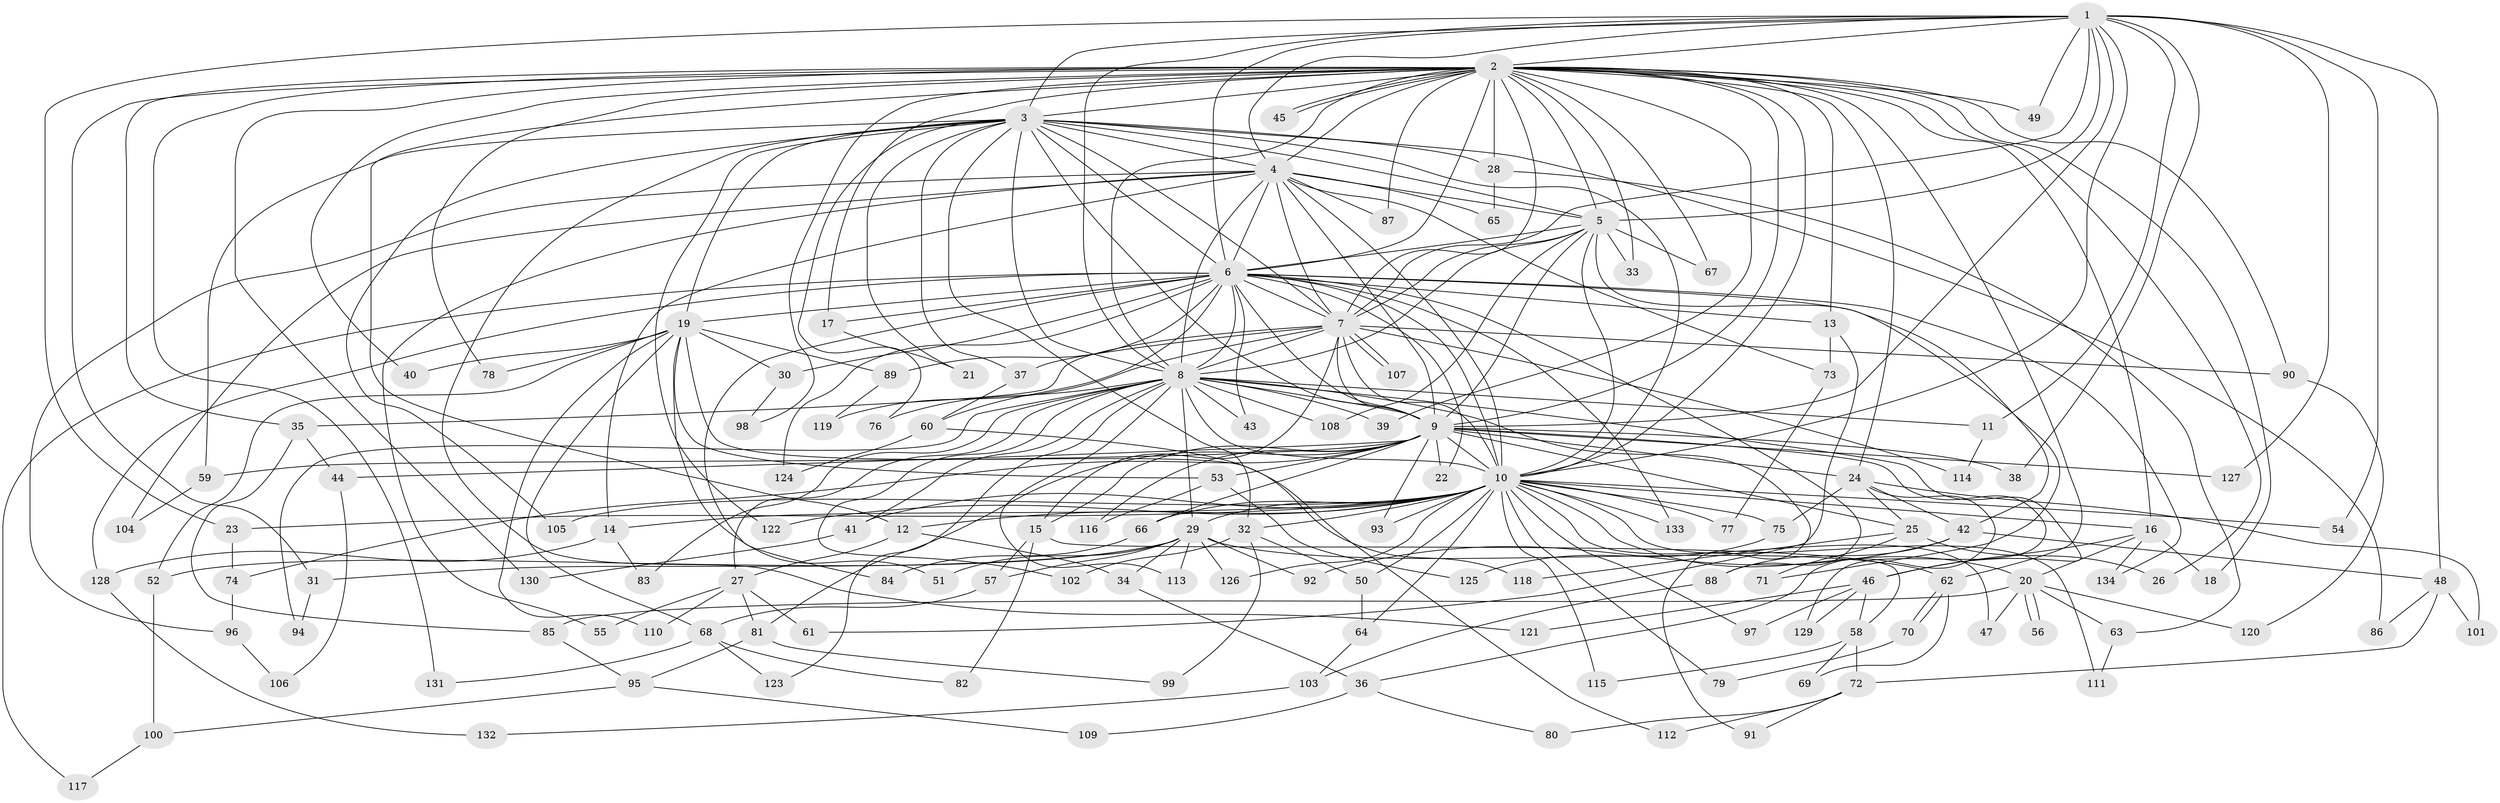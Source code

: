 // coarse degree distribution, {16: 0.024390243902439025, 22: 0.04878048780487805, 11: 0.04878048780487805, 13: 0.024390243902439025, 10: 0.024390243902439025, 18: 0.024390243902439025, 6: 0.07317073170731707, 7: 0.0975609756097561, 8: 0.07317073170731707, 3: 0.24390243902439024, 9: 0.024390243902439025, 5: 0.12195121951219512, 4: 0.12195121951219512, 1: 0.024390243902439025, 2: 0.024390243902439025}
// Generated by graph-tools (version 1.1) at 2025/49/03/04/25 22:49:39]
// undirected, 134 vertices, 293 edges
graph export_dot {
  node [color=gray90,style=filled];
  1;
  2;
  3;
  4;
  5;
  6;
  7;
  8;
  9;
  10;
  11;
  12;
  13;
  14;
  15;
  16;
  17;
  18;
  19;
  20;
  21;
  22;
  23;
  24;
  25;
  26;
  27;
  28;
  29;
  30;
  31;
  32;
  33;
  34;
  35;
  36;
  37;
  38;
  39;
  40;
  41;
  42;
  43;
  44;
  45;
  46;
  47;
  48;
  49;
  50;
  51;
  52;
  53;
  54;
  55;
  56;
  57;
  58;
  59;
  60;
  61;
  62;
  63;
  64;
  65;
  66;
  67;
  68;
  69;
  70;
  71;
  72;
  73;
  74;
  75;
  76;
  77;
  78;
  79;
  80;
  81;
  82;
  83;
  84;
  85;
  86;
  87;
  88;
  89;
  90;
  91;
  92;
  93;
  94;
  95;
  96;
  97;
  98;
  99;
  100;
  101;
  102;
  103;
  104;
  105;
  106;
  107;
  108;
  109;
  110;
  111;
  112;
  113;
  114;
  115;
  116;
  117;
  118;
  119;
  120;
  121;
  122;
  123;
  124;
  125;
  126;
  127;
  128;
  129;
  130;
  131;
  132;
  133;
  134;
  1 -- 2;
  1 -- 3;
  1 -- 4;
  1 -- 5;
  1 -- 6;
  1 -- 7;
  1 -- 8;
  1 -- 9;
  1 -- 10;
  1 -- 11;
  1 -- 23;
  1 -- 38;
  1 -- 48;
  1 -- 49;
  1 -- 54;
  1 -- 127;
  2 -- 3;
  2 -- 4;
  2 -- 5;
  2 -- 6;
  2 -- 7;
  2 -- 8;
  2 -- 9;
  2 -- 10;
  2 -- 12;
  2 -- 13;
  2 -- 16;
  2 -- 17;
  2 -- 18;
  2 -- 24;
  2 -- 26;
  2 -- 28;
  2 -- 31;
  2 -- 33;
  2 -- 35;
  2 -- 39;
  2 -- 40;
  2 -- 45;
  2 -- 45;
  2 -- 49;
  2 -- 62;
  2 -- 67;
  2 -- 78;
  2 -- 87;
  2 -- 90;
  2 -- 98;
  2 -- 130;
  2 -- 131;
  3 -- 4;
  3 -- 5;
  3 -- 6;
  3 -- 7;
  3 -- 8;
  3 -- 9;
  3 -- 10;
  3 -- 19;
  3 -- 21;
  3 -- 28;
  3 -- 32;
  3 -- 37;
  3 -- 59;
  3 -- 76;
  3 -- 86;
  3 -- 105;
  3 -- 121;
  3 -- 122;
  4 -- 5;
  4 -- 6;
  4 -- 7;
  4 -- 8;
  4 -- 9;
  4 -- 10;
  4 -- 14;
  4 -- 55;
  4 -- 65;
  4 -- 73;
  4 -- 87;
  4 -- 96;
  4 -- 104;
  5 -- 6;
  5 -- 7;
  5 -- 8;
  5 -- 9;
  5 -- 10;
  5 -- 33;
  5 -- 42;
  5 -- 67;
  5 -- 108;
  6 -- 7;
  6 -- 8;
  6 -- 9;
  6 -- 10;
  6 -- 13;
  6 -- 17;
  6 -- 19;
  6 -- 22;
  6 -- 30;
  6 -- 43;
  6 -- 60;
  6 -- 71;
  6 -- 84;
  6 -- 88;
  6 -- 89;
  6 -- 117;
  6 -- 124;
  6 -- 128;
  6 -- 133;
  6 -- 134;
  7 -- 8;
  7 -- 9;
  7 -- 10;
  7 -- 15;
  7 -- 35;
  7 -- 37;
  7 -- 90;
  7 -- 107;
  7 -- 107;
  7 -- 114;
  7 -- 119;
  8 -- 9;
  8 -- 10;
  8 -- 11;
  8 -- 27;
  8 -- 29;
  8 -- 39;
  8 -- 41;
  8 -- 43;
  8 -- 46;
  8 -- 76;
  8 -- 83;
  8 -- 91;
  8 -- 94;
  8 -- 102;
  8 -- 108;
  8 -- 113;
  8 -- 123;
  9 -- 10;
  9 -- 15;
  9 -- 22;
  9 -- 24;
  9 -- 25;
  9 -- 38;
  9 -- 44;
  9 -- 53;
  9 -- 59;
  9 -- 66;
  9 -- 74;
  9 -- 81;
  9 -- 93;
  9 -- 116;
  9 -- 127;
  9 -- 129;
  10 -- 12;
  10 -- 14;
  10 -- 16;
  10 -- 20;
  10 -- 23;
  10 -- 29;
  10 -- 32;
  10 -- 41;
  10 -- 47;
  10 -- 50;
  10 -- 54;
  10 -- 64;
  10 -- 66;
  10 -- 75;
  10 -- 77;
  10 -- 79;
  10 -- 93;
  10 -- 97;
  10 -- 105;
  10 -- 111;
  10 -- 115;
  10 -- 122;
  10 -- 126;
  10 -- 133;
  11 -- 114;
  12 -- 27;
  12 -- 34;
  13 -- 61;
  13 -- 73;
  14 -- 83;
  14 -- 128;
  15 -- 57;
  15 -- 58;
  15 -- 82;
  16 -- 18;
  16 -- 20;
  16 -- 46;
  16 -- 134;
  17 -- 21;
  19 -- 30;
  19 -- 40;
  19 -- 51;
  19 -- 52;
  19 -- 53;
  19 -- 68;
  19 -- 78;
  19 -- 89;
  19 -- 110;
  19 -- 118;
  20 -- 47;
  20 -- 56;
  20 -- 56;
  20 -- 63;
  20 -- 85;
  20 -- 120;
  23 -- 74;
  24 -- 25;
  24 -- 36;
  24 -- 42;
  24 -- 75;
  24 -- 101;
  25 -- 26;
  25 -- 71;
  25 -- 118;
  27 -- 55;
  27 -- 61;
  27 -- 81;
  27 -- 110;
  28 -- 63;
  28 -- 65;
  29 -- 31;
  29 -- 34;
  29 -- 51;
  29 -- 52;
  29 -- 57;
  29 -- 62;
  29 -- 92;
  29 -- 113;
  29 -- 126;
  30 -- 98;
  31 -- 94;
  32 -- 50;
  32 -- 99;
  32 -- 102;
  34 -- 36;
  35 -- 44;
  35 -- 85;
  36 -- 80;
  36 -- 109;
  37 -- 60;
  41 -- 130;
  42 -- 48;
  42 -- 88;
  42 -- 92;
  44 -- 106;
  46 -- 58;
  46 -- 97;
  46 -- 121;
  46 -- 129;
  48 -- 72;
  48 -- 86;
  48 -- 101;
  50 -- 64;
  52 -- 100;
  53 -- 116;
  53 -- 125;
  57 -- 68;
  58 -- 69;
  58 -- 72;
  58 -- 115;
  59 -- 104;
  60 -- 112;
  60 -- 124;
  62 -- 69;
  62 -- 70;
  62 -- 70;
  63 -- 111;
  64 -- 103;
  66 -- 84;
  68 -- 82;
  68 -- 123;
  68 -- 131;
  70 -- 79;
  72 -- 80;
  72 -- 91;
  72 -- 112;
  73 -- 77;
  74 -- 96;
  75 -- 125;
  81 -- 95;
  81 -- 99;
  85 -- 95;
  88 -- 103;
  89 -- 119;
  90 -- 120;
  95 -- 100;
  95 -- 109;
  96 -- 106;
  100 -- 117;
  103 -- 132;
  128 -- 132;
}
